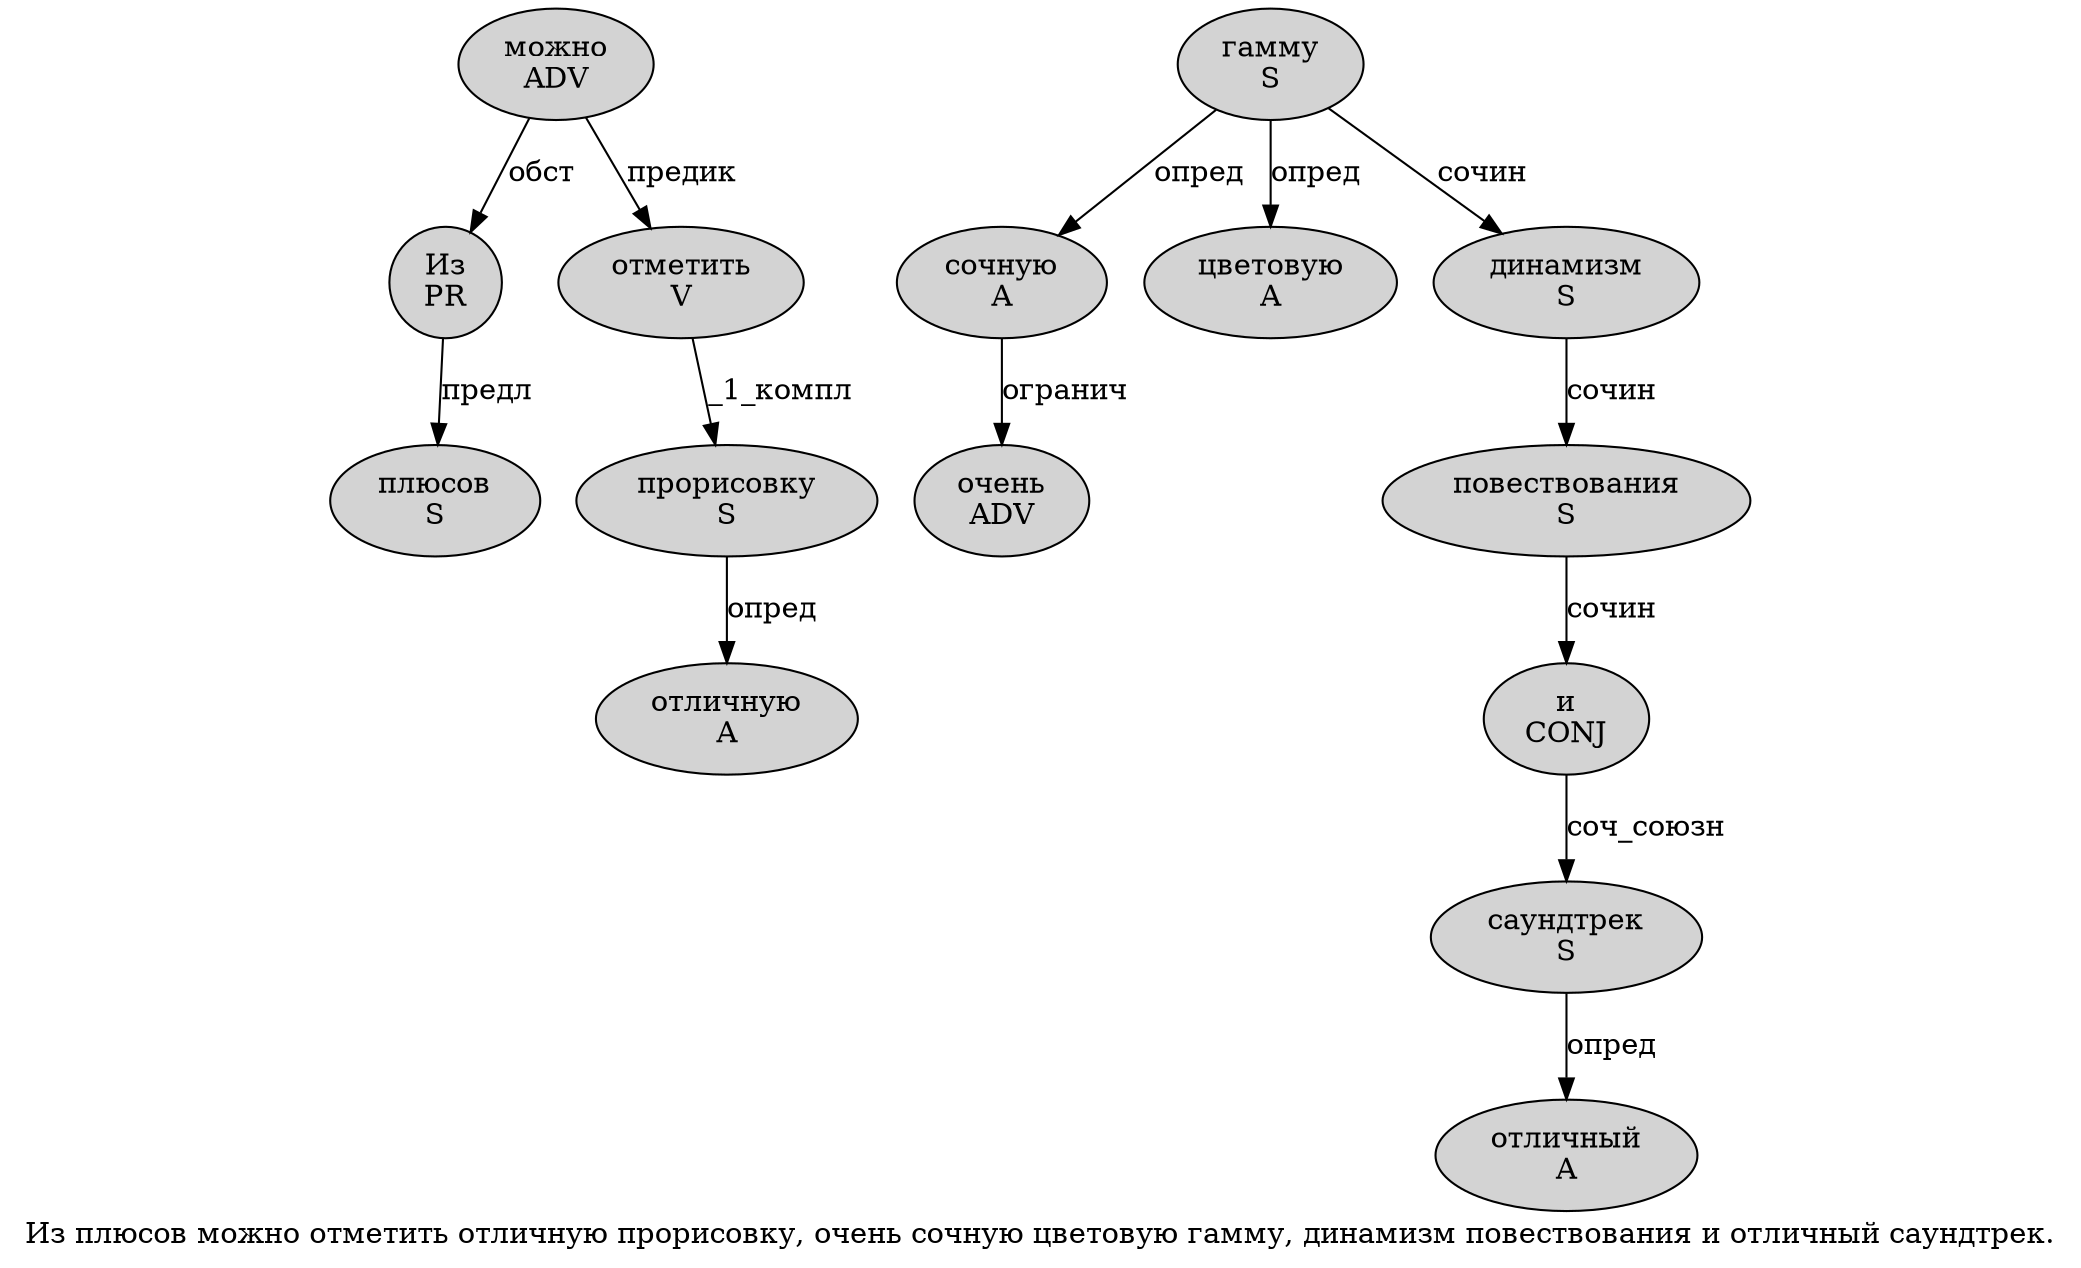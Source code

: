 digraph SENTENCE_2952 {
	graph [label="Из плюсов можно отметить отличную прорисовку, очень сочную цветовую гамму, динамизм повествования и отличный саундтрек."]
	node [style=filled]
		0 [label="Из
PR" color="" fillcolor=lightgray penwidth=1 shape=ellipse]
		1 [label="плюсов
S" color="" fillcolor=lightgray penwidth=1 shape=ellipse]
		2 [label="можно
ADV" color="" fillcolor=lightgray penwidth=1 shape=ellipse]
		3 [label="отметить
V" color="" fillcolor=lightgray penwidth=1 shape=ellipse]
		4 [label="отличную
A" color="" fillcolor=lightgray penwidth=1 shape=ellipse]
		5 [label="прорисовку
S" color="" fillcolor=lightgray penwidth=1 shape=ellipse]
		7 [label="очень
ADV" color="" fillcolor=lightgray penwidth=1 shape=ellipse]
		8 [label="сочную
A" color="" fillcolor=lightgray penwidth=1 shape=ellipse]
		9 [label="цветовую
A" color="" fillcolor=lightgray penwidth=1 shape=ellipse]
		10 [label="гамму
S" color="" fillcolor=lightgray penwidth=1 shape=ellipse]
		12 [label="динамизм
S" color="" fillcolor=lightgray penwidth=1 shape=ellipse]
		13 [label="повествования
S" color="" fillcolor=lightgray penwidth=1 shape=ellipse]
		14 [label="и
CONJ" color="" fillcolor=lightgray penwidth=1 shape=ellipse]
		15 [label="отличный
A" color="" fillcolor=lightgray penwidth=1 shape=ellipse]
		16 [label="саундтрек
S" color="" fillcolor=lightgray penwidth=1 shape=ellipse]
			12 -> 13 [label="сочин"]
			13 -> 14 [label="сочин"]
			0 -> 1 [label="предл"]
			14 -> 16 [label="соч_союзн"]
			2 -> 0 [label="обст"]
			2 -> 3 [label="предик"]
			5 -> 4 [label="опред"]
			16 -> 15 [label="опред"]
			3 -> 5 [label="_1_компл"]
			10 -> 8 [label="опред"]
			10 -> 9 [label="опред"]
			10 -> 12 [label="сочин"]
			8 -> 7 [label="огранич"]
}